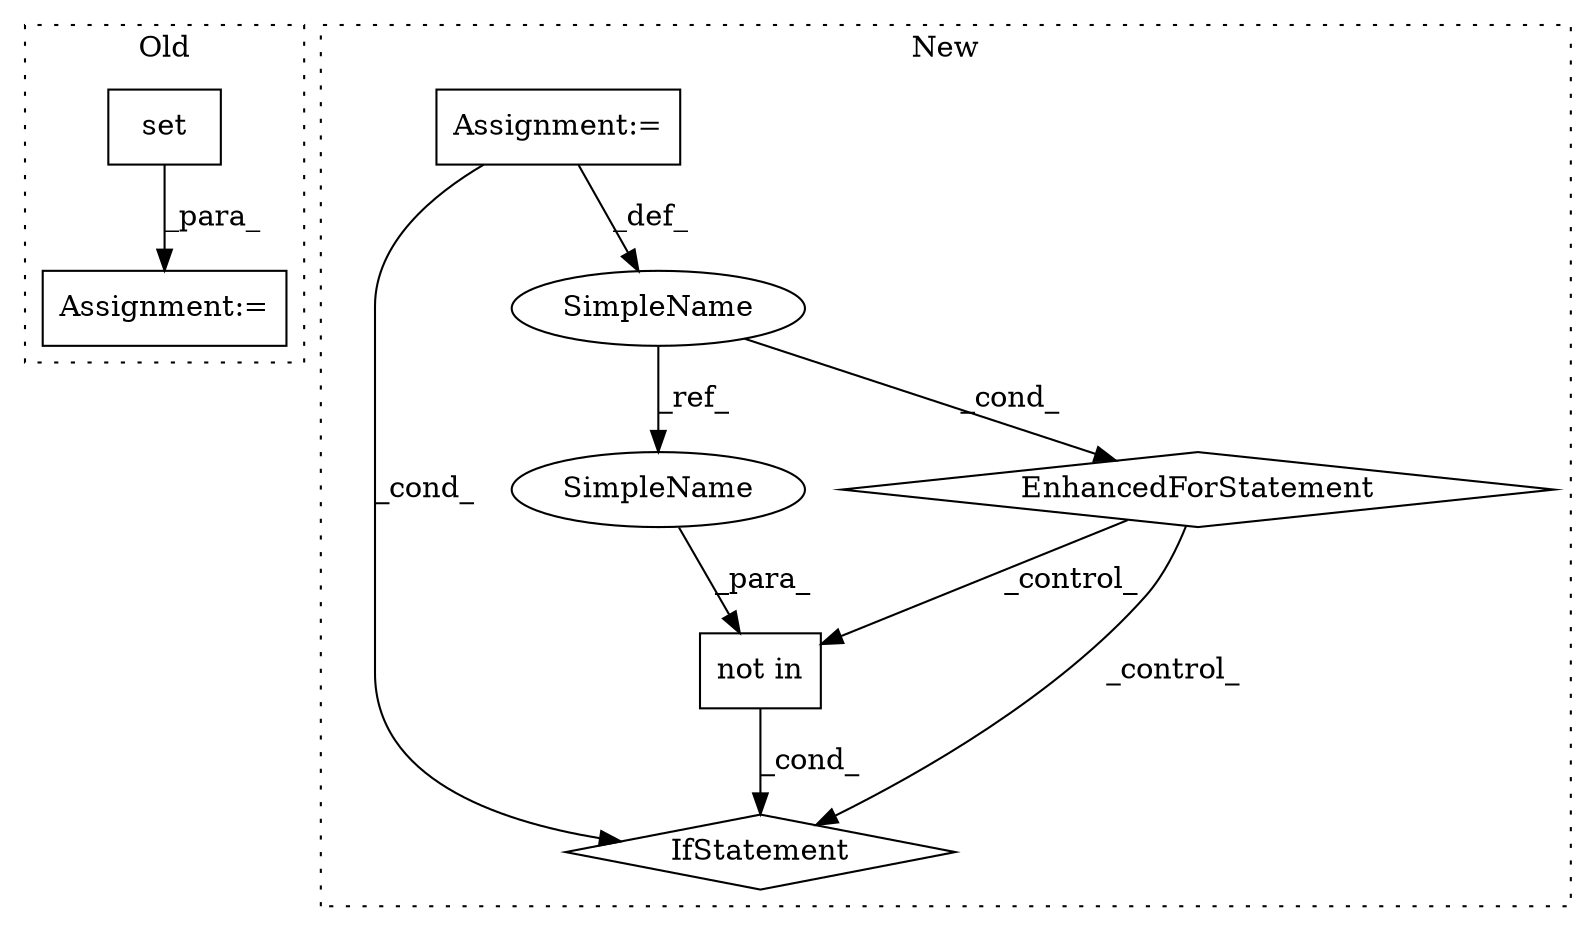 digraph G {
subgraph cluster0 {
1 [label="set" a="32" s="6531" l="5" shape="box"];
4 [label="Assignment:=" a="7" s="6640" l="2" shape="box"];
label = "Old";
style="dotted";
}
subgraph cluster1 {
2 [label="not in" a="108" s="6865" l="12" shape="box"];
3 [label="IfStatement" a="25" s="6853,6877" l="12,2" shape="diamond"];
5 [label="Assignment:=" a="7" s="6720,6841" l="57,2" shape="box"];
6 [label="EnhancedForStatement" a="70" s="6720,6841" l="57,2" shape="diamond"];
7 [label="SimpleName" a="42" s="6785" l="1" shape="ellipse"];
8 [label="SimpleName" a="42" s="6865" l="1" shape="ellipse"];
label = "New";
style="dotted";
}
1 -> 4 [label="_para_"];
2 -> 3 [label="_cond_"];
5 -> 3 [label="_cond_"];
5 -> 7 [label="_def_"];
6 -> 3 [label="_control_"];
6 -> 2 [label="_control_"];
7 -> 6 [label="_cond_"];
7 -> 8 [label="_ref_"];
8 -> 2 [label="_para_"];
}